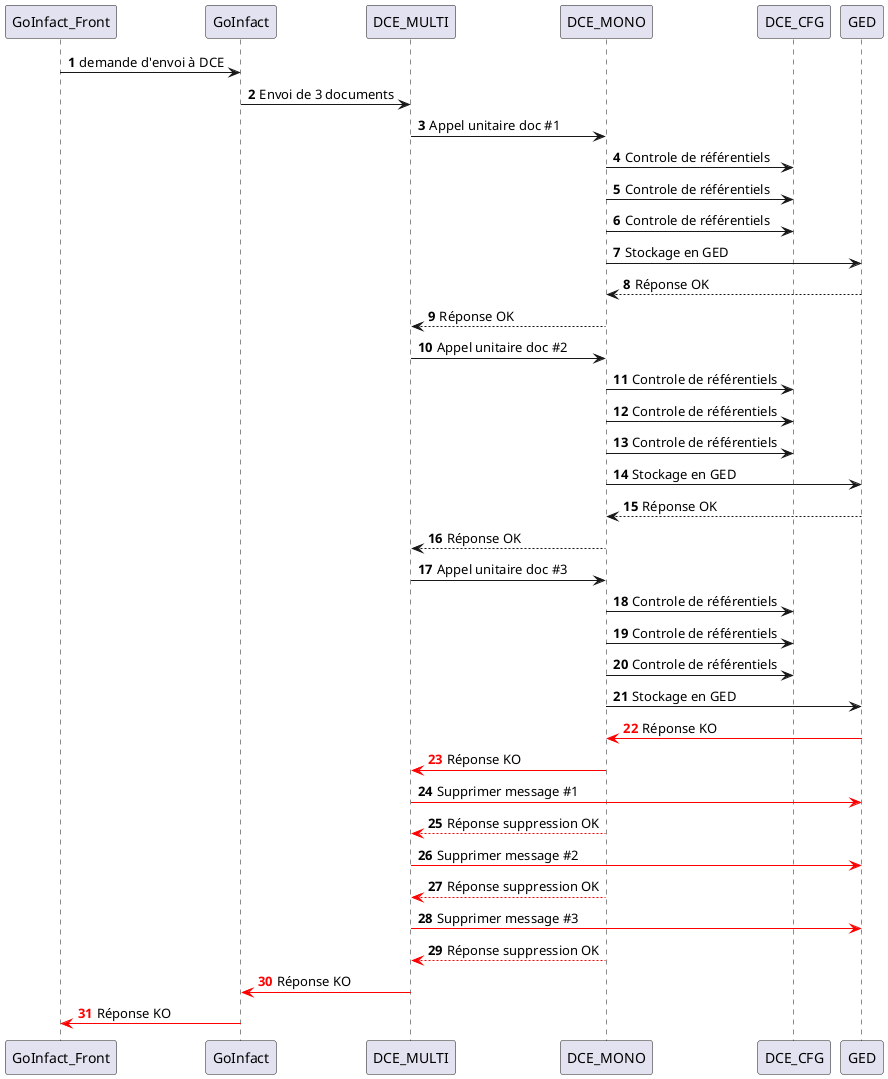 @startuml
'https://plantuml.com/sequence-diagram

autonumber

GoInfact_Front -> GoInfact : demande d'envoi à DCE

GoInfact      -> DCE_MULTI: Envoi de 3 documents

DCE_MULTI     -> DCE_MONO : Appel unitaire doc #1
DCE_MONO      -> DCE_CFG: Controle de référentiels
DCE_MONO      -> DCE_CFG: Controle de référentiels
DCE_MONO      -> DCE_CFG: Controle de référentiels
DCE_MONO      -> GED: Stockage en GED
DCE_MONO      <-- GED: Réponse OK
DCE_MULTI     <-- DCE_MONO: Réponse OK

DCE_MULTI     -> DCE_MONO : Appel unitaire doc #2
DCE_MONO      -> DCE_CFG: Controle de référentiels
DCE_MONO      -> DCE_CFG: Controle de référentiels
DCE_MONO      -> DCE_CFG: Controle de référentiels
DCE_MONO      -> GED: Stockage en GED
DCE_MONO      <-- GED: Réponse OK
DCE_MULTI     <-- DCE_MONO: Réponse OK

DCE_MULTI     -> DCE_MONO : Appel unitaire doc #3
DCE_MONO      -> DCE_CFG: Controle de référentiels
DCE_MONO      -> DCE_CFG: Controle de référentiels
DCE_MONO      -> DCE_CFG: Controle de référentiels
DCE_MONO      -> GED: Stockage en GED

autonumber resume "<font color=red><b>"
DCE_MONO      <-[#red] GED: Réponse KO
DCE_MULTI     <-[#red] DCE_MONO: Réponse KO

autonumber resume "<font color=black><b>"
DCE_MULTI     -[#red]> GED : Supprimer message #1
DCE_MULTI     <[#red]-- DCE_MONO: Réponse suppression OK
DCE_MULTI     -[#red]> GED : Supprimer message #2
DCE_MULTI     <[#red]-- DCE_MONO: Réponse suppression OK
DCE_MULTI     -[#red]> GED : Supprimer message #3
DCE_MULTI     <[#red]-- DCE_MONO: Réponse suppression OK

autonumber resume "<font color=red><b>"
GoInfact      <-[#red] DCE_MULTI: Réponse KO
GoInfact_Front  <-[#red] GoInfact: Réponse KO


'https://deepu.js.org/svg-seq-diagram/Reference_Guide.pdf
skinparam object {
    BackgroundColor light
    BackgroundColor<<NEW>> #FEFEDE
    ArrowColor Gray
    BorderColor LightGray
}

skinparam note {
    BackgroundColor light
    BorderColor light
    FontSize 10
}

@enduml